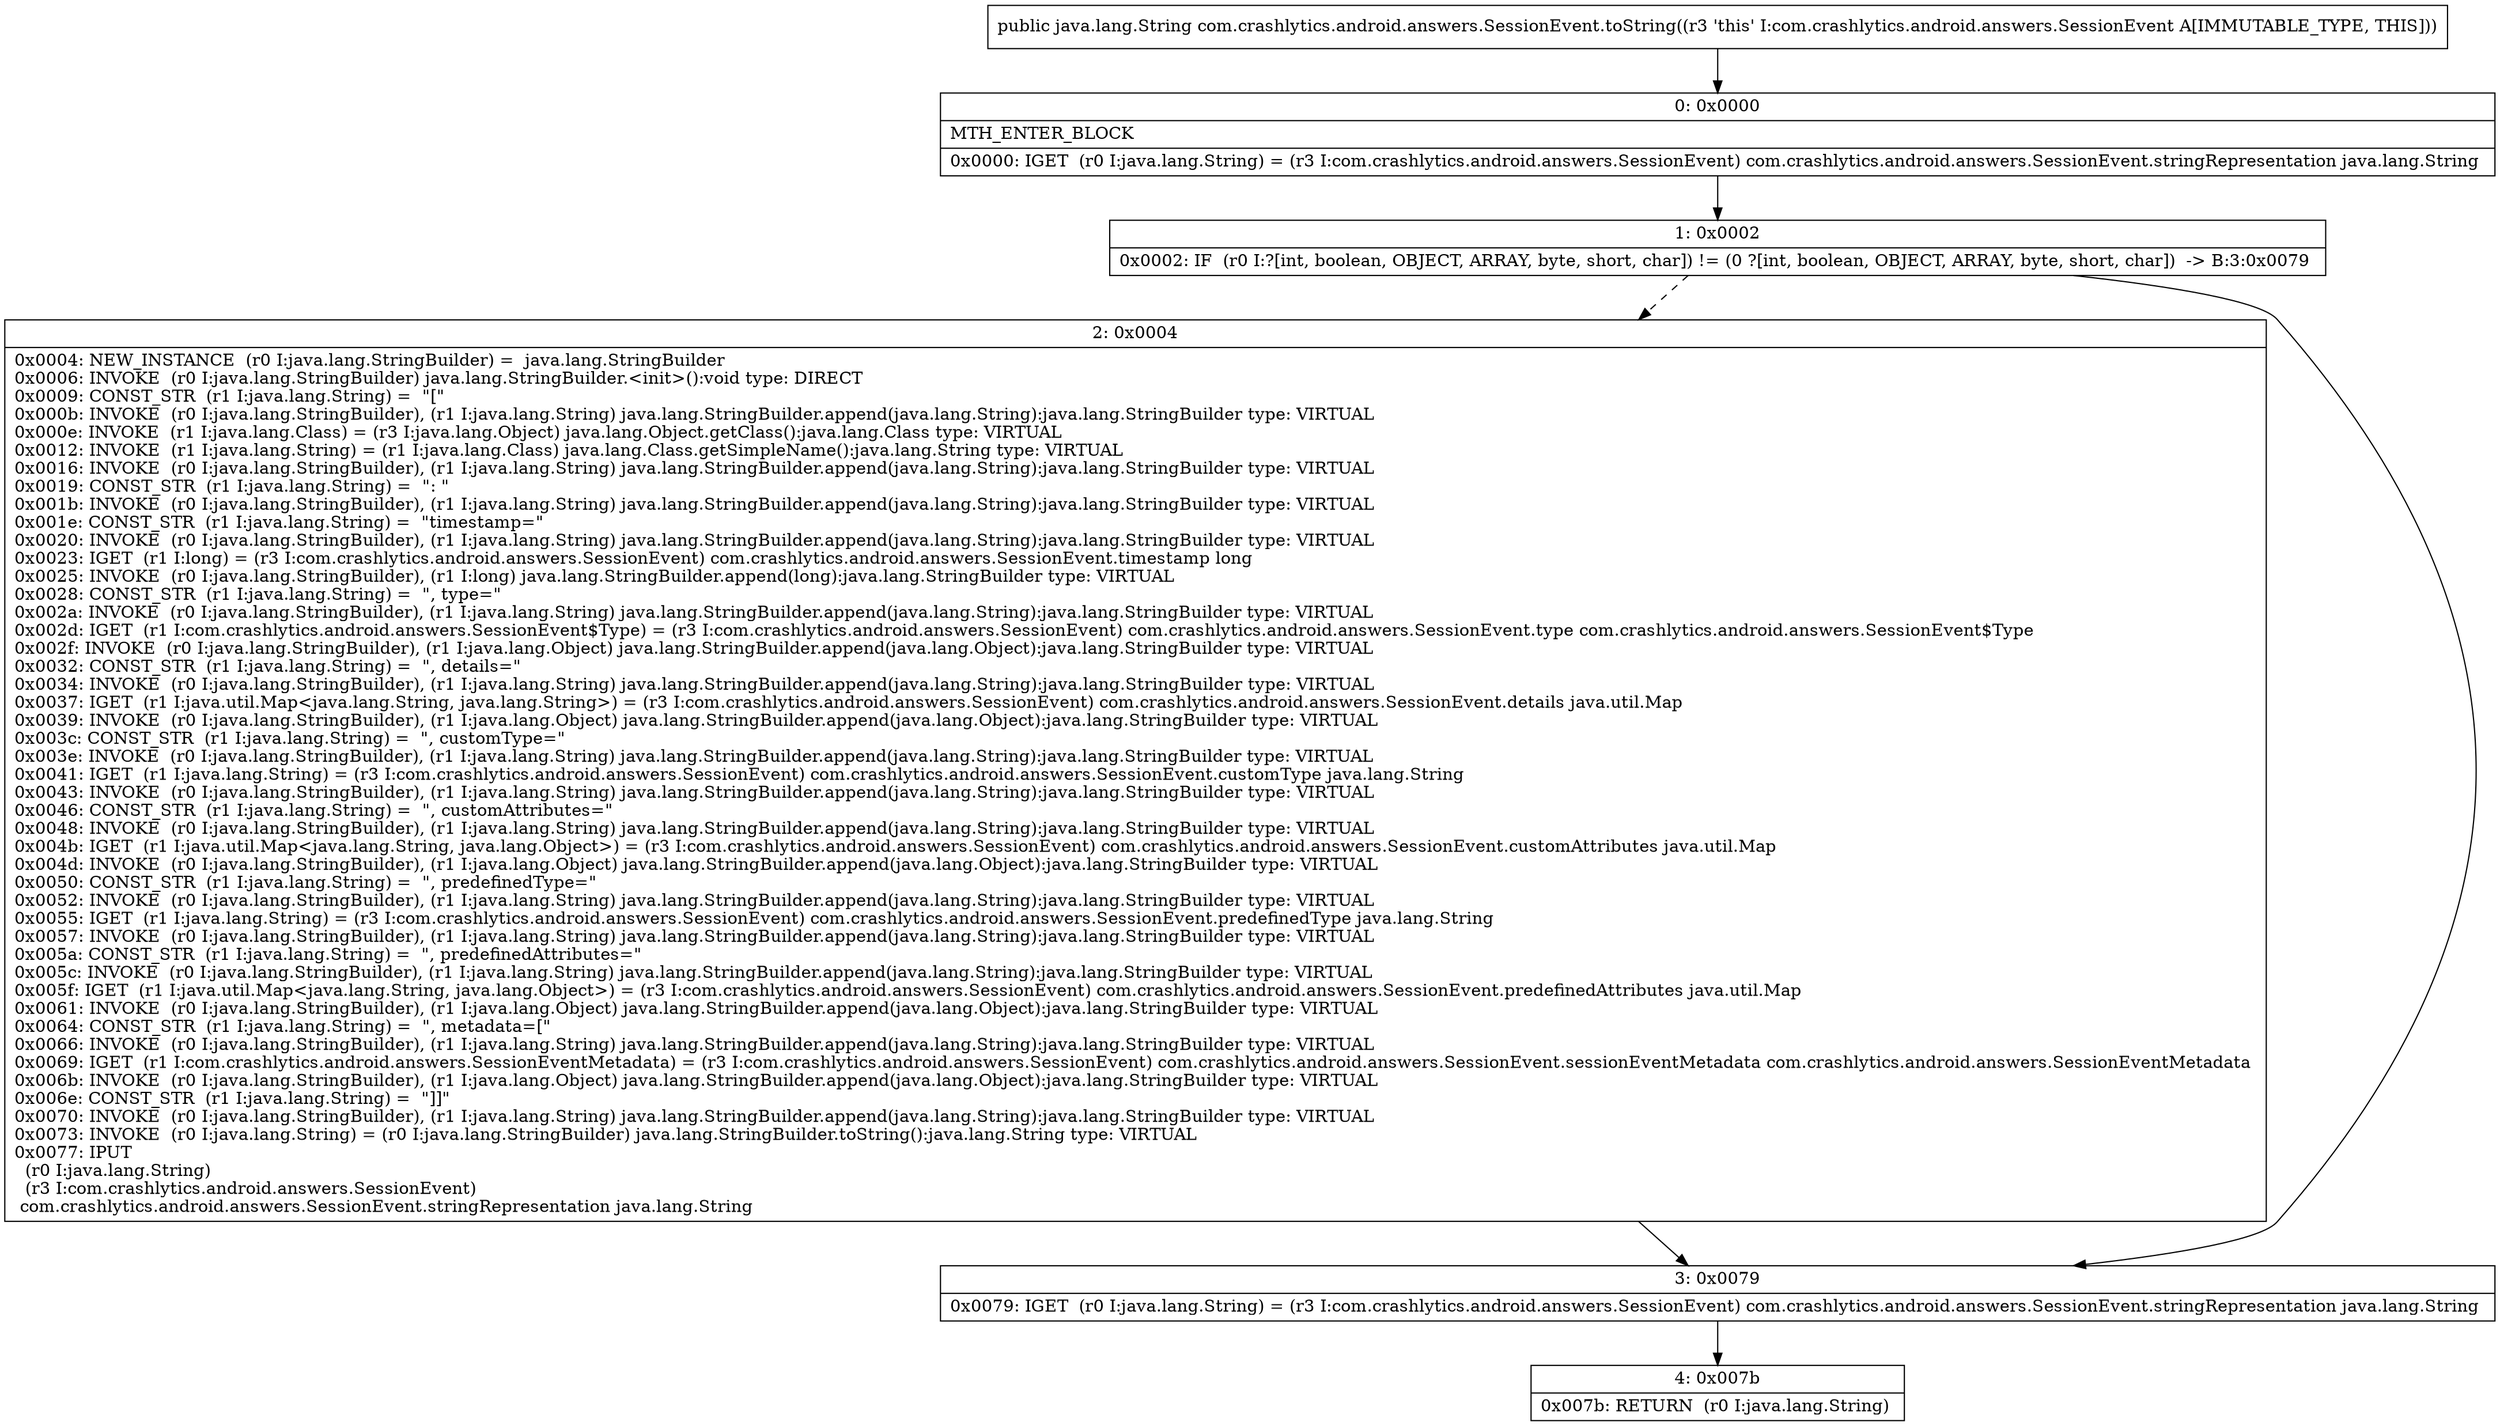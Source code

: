digraph "CFG forcom.crashlytics.android.answers.SessionEvent.toString()Ljava\/lang\/String;" {
Node_0 [shape=record,label="{0\:\ 0x0000|MTH_ENTER_BLOCK\l|0x0000: IGET  (r0 I:java.lang.String) = (r3 I:com.crashlytics.android.answers.SessionEvent) com.crashlytics.android.answers.SessionEvent.stringRepresentation java.lang.String \l}"];
Node_1 [shape=record,label="{1\:\ 0x0002|0x0002: IF  (r0 I:?[int, boolean, OBJECT, ARRAY, byte, short, char]) != (0 ?[int, boolean, OBJECT, ARRAY, byte, short, char])  \-\> B:3:0x0079 \l}"];
Node_2 [shape=record,label="{2\:\ 0x0004|0x0004: NEW_INSTANCE  (r0 I:java.lang.StringBuilder) =  java.lang.StringBuilder \l0x0006: INVOKE  (r0 I:java.lang.StringBuilder) java.lang.StringBuilder.\<init\>():void type: DIRECT \l0x0009: CONST_STR  (r1 I:java.lang.String) =  \"[\" \l0x000b: INVOKE  (r0 I:java.lang.StringBuilder), (r1 I:java.lang.String) java.lang.StringBuilder.append(java.lang.String):java.lang.StringBuilder type: VIRTUAL \l0x000e: INVOKE  (r1 I:java.lang.Class) = (r3 I:java.lang.Object) java.lang.Object.getClass():java.lang.Class type: VIRTUAL \l0x0012: INVOKE  (r1 I:java.lang.String) = (r1 I:java.lang.Class) java.lang.Class.getSimpleName():java.lang.String type: VIRTUAL \l0x0016: INVOKE  (r0 I:java.lang.StringBuilder), (r1 I:java.lang.String) java.lang.StringBuilder.append(java.lang.String):java.lang.StringBuilder type: VIRTUAL \l0x0019: CONST_STR  (r1 I:java.lang.String) =  \": \" \l0x001b: INVOKE  (r0 I:java.lang.StringBuilder), (r1 I:java.lang.String) java.lang.StringBuilder.append(java.lang.String):java.lang.StringBuilder type: VIRTUAL \l0x001e: CONST_STR  (r1 I:java.lang.String) =  \"timestamp=\" \l0x0020: INVOKE  (r0 I:java.lang.StringBuilder), (r1 I:java.lang.String) java.lang.StringBuilder.append(java.lang.String):java.lang.StringBuilder type: VIRTUAL \l0x0023: IGET  (r1 I:long) = (r3 I:com.crashlytics.android.answers.SessionEvent) com.crashlytics.android.answers.SessionEvent.timestamp long \l0x0025: INVOKE  (r0 I:java.lang.StringBuilder), (r1 I:long) java.lang.StringBuilder.append(long):java.lang.StringBuilder type: VIRTUAL \l0x0028: CONST_STR  (r1 I:java.lang.String) =  \", type=\" \l0x002a: INVOKE  (r0 I:java.lang.StringBuilder), (r1 I:java.lang.String) java.lang.StringBuilder.append(java.lang.String):java.lang.StringBuilder type: VIRTUAL \l0x002d: IGET  (r1 I:com.crashlytics.android.answers.SessionEvent$Type) = (r3 I:com.crashlytics.android.answers.SessionEvent) com.crashlytics.android.answers.SessionEvent.type com.crashlytics.android.answers.SessionEvent$Type \l0x002f: INVOKE  (r0 I:java.lang.StringBuilder), (r1 I:java.lang.Object) java.lang.StringBuilder.append(java.lang.Object):java.lang.StringBuilder type: VIRTUAL \l0x0032: CONST_STR  (r1 I:java.lang.String) =  \", details=\" \l0x0034: INVOKE  (r0 I:java.lang.StringBuilder), (r1 I:java.lang.String) java.lang.StringBuilder.append(java.lang.String):java.lang.StringBuilder type: VIRTUAL \l0x0037: IGET  (r1 I:java.util.Map\<java.lang.String, java.lang.String\>) = (r3 I:com.crashlytics.android.answers.SessionEvent) com.crashlytics.android.answers.SessionEvent.details java.util.Map \l0x0039: INVOKE  (r0 I:java.lang.StringBuilder), (r1 I:java.lang.Object) java.lang.StringBuilder.append(java.lang.Object):java.lang.StringBuilder type: VIRTUAL \l0x003c: CONST_STR  (r1 I:java.lang.String) =  \", customType=\" \l0x003e: INVOKE  (r0 I:java.lang.StringBuilder), (r1 I:java.lang.String) java.lang.StringBuilder.append(java.lang.String):java.lang.StringBuilder type: VIRTUAL \l0x0041: IGET  (r1 I:java.lang.String) = (r3 I:com.crashlytics.android.answers.SessionEvent) com.crashlytics.android.answers.SessionEvent.customType java.lang.String \l0x0043: INVOKE  (r0 I:java.lang.StringBuilder), (r1 I:java.lang.String) java.lang.StringBuilder.append(java.lang.String):java.lang.StringBuilder type: VIRTUAL \l0x0046: CONST_STR  (r1 I:java.lang.String) =  \", customAttributes=\" \l0x0048: INVOKE  (r0 I:java.lang.StringBuilder), (r1 I:java.lang.String) java.lang.StringBuilder.append(java.lang.String):java.lang.StringBuilder type: VIRTUAL \l0x004b: IGET  (r1 I:java.util.Map\<java.lang.String, java.lang.Object\>) = (r3 I:com.crashlytics.android.answers.SessionEvent) com.crashlytics.android.answers.SessionEvent.customAttributes java.util.Map \l0x004d: INVOKE  (r0 I:java.lang.StringBuilder), (r1 I:java.lang.Object) java.lang.StringBuilder.append(java.lang.Object):java.lang.StringBuilder type: VIRTUAL \l0x0050: CONST_STR  (r1 I:java.lang.String) =  \", predefinedType=\" \l0x0052: INVOKE  (r0 I:java.lang.StringBuilder), (r1 I:java.lang.String) java.lang.StringBuilder.append(java.lang.String):java.lang.StringBuilder type: VIRTUAL \l0x0055: IGET  (r1 I:java.lang.String) = (r3 I:com.crashlytics.android.answers.SessionEvent) com.crashlytics.android.answers.SessionEvent.predefinedType java.lang.String \l0x0057: INVOKE  (r0 I:java.lang.StringBuilder), (r1 I:java.lang.String) java.lang.StringBuilder.append(java.lang.String):java.lang.StringBuilder type: VIRTUAL \l0x005a: CONST_STR  (r1 I:java.lang.String) =  \", predefinedAttributes=\" \l0x005c: INVOKE  (r0 I:java.lang.StringBuilder), (r1 I:java.lang.String) java.lang.StringBuilder.append(java.lang.String):java.lang.StringBuilder type: VIRTUAL \l0x005f: IGET  (r1 I:java.util.Map\<java.lang.String, java.lang.Object\>) = (r3 I:com.crashlytics.android.answers.SessionEvent) com.crashlytics.android.answers.SessionEvent.predefinedAttributes java.util.Map \l0x0061: INVOKE  (r0 I:java.lang.StringBuilder), (r1 I:java.lang.Object) java.lang.StringBuilder.append(java.lang.Object):java.lang.StringBuilder type: VIRTUAL \l0x0064: CONST_STR  (r1 I:java.lang.String) =  \", metadata=[\" \l0x0066: INVOKE  (r0 I:java.lang.StringBuilder), (r1 I:java.lang.String) java.lang.StringBuilder.append(java.lang.String):java.lang.StringBuilder type: VIRTUAL \l0x0069: IGET  (r1 I:com.crashlytics.android.answers.SessionEventMetadata) = (r3 I:com.crashlytics.android.answers.SessionEvent) com.crashlytics.android.answers.SessionEvent.sessionEventMetadata com.crashlytics.android.answers.SessionEventMetadata \l0x006b: INVOKE  (r0 I:java.lang.StringBuilder), (r1 I:java.lang.Object) java.lang.StringBuilder.append(java.lang.Object):java.lang.StringBuilder type: VIRTUAL \l0x006e: CONST_STR  (r1 I:java.lang.String) =  \"]]\" \l0x0070: INVOKE  (r0 I:java.lang.StringBuilder), (r1 I:java.lang.String) java.lang.StringBuilder.append(java.lang.String):java.lang.StringBuilder type: VIRTUAL \l0x0073: INVOKE  (r0 I:java.lang.String) = (r0 I:java.lang.StringBuilder) java.lang.StringBuilder.toString():java.lang.String type: VIRTUAL \l0x0077: IPUT  \l  (r0 I:java.lang.String)\l  (r3 I:com.crashlytics.android.answers.SessionEvent)\l com.crashlytics.android.answers.SessionEvent.stringRepresentation java.lang.String \l}"];
Node_3 [shape=record,label="{3\:\ 0x0079|0x0079: IGET  (r0 I:java.lang.String) = (r3 I:com.crashlytics.android.answers.SessionEvent) com.crashlytics.android.answers.SessionEvent.stringRepresentation java.lang.String \l}"];
Node_4 [shape=record,label="{4\:\ 0x007b|0x007b: RETURN  (r0 I:java.lang.String) \l}"];
MethodNode[shape=record,label="{public java.lang.String com.crashlytics.android.answers.SessionEvent.toString((r3 'this' I:com.crashlytics.android.answers.SessionEvent A[IMMUTABLE_TYPE, THIS])) }"];
MethodNode -> Node_0;
Node_0 -> Node_1;
Node_1 -> Node_2[style=dashed];
Node_1 -> Node_3;
Node_2 -> Node_3;
Node_3 -> Node_4;
}

